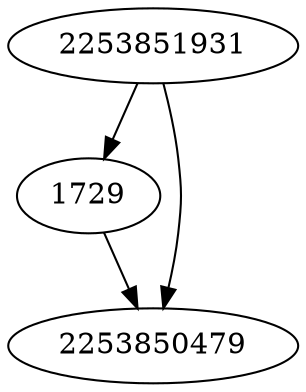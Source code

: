 strict digraph  {
1729;
2253851931;
2253850479;
1729 -> 2253850479;
2253851931 -> 1729;
2253851931 -> 2253850479;
}
